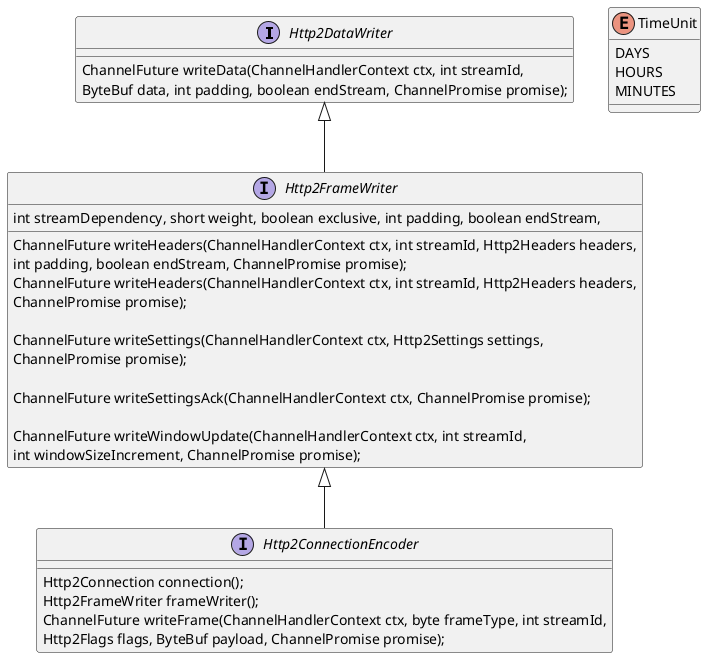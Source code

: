 @startuml

Http2DataWriter <|-- Http2FrameWriter
Http2FrameWriter <|-- Http2ConnectionEncoder

interface Http2DataWriter {
    ChannelFuture writeData(ChannelHandlerContext ctx, int streamId,
            ByteBuf data, int padding, boolean endStream, ChannelPromise promise);
}

interface Http2FrameWriter {
    ChannelFuture writeHeaders(ChannelHandlerContext ctx, int streamId, Http2Headers headers,
                int padding, boolean endStream, ChannelPromise promise);
    ChannelFuture writeHeaders(ChannelHandlerContext ctx, int streamId, Http2Headers headers,
                int streamDependency, short weight, boolean exclusive, int padding, boolean endStream,
                ChannelPromise promise);

   ChannelFuture writeSettings(ChannelHandlerContext ctx, Http2Settings settings,
               ChannelPromise promise);

   ChannelFuture writeSettingsAck(ChannelHandlerContext ctx, ChannelPromise promise);

   ChannelFuture writeWindowUpdate(ChannelHandlerContext ctx, int streamId,
                int windowSizeIncrement, ChannelPromise promise);
}

interface Http2ConnectionEncoder{
    Http2Connection connection();
    Http2FrameWriter frameWriter();
    ChannelFuture writeFrame(ChannelHandlerContext ctx, byte frameType, int streamId,
                Http2Flags flags, ByteBuf payload, ChannelPromise promise);
}

enum TimeUnit {
DAYS
HOURS
MINUTES
}

@enduml
